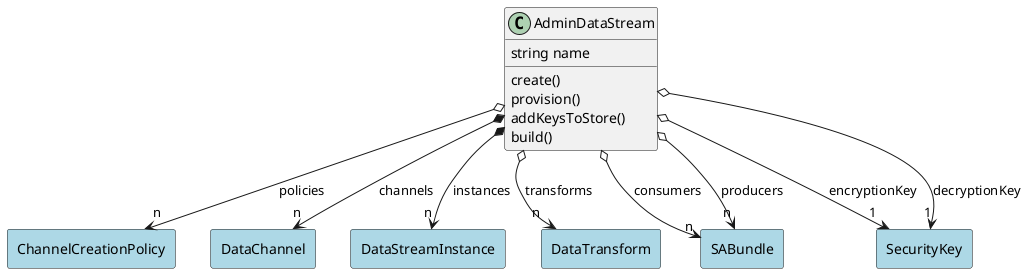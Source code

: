 @startuml

class "AdminDataStream" as Model {
 string name

 create()
 provision()
 addKeysToStore()
 build()
 
}

rectangle "ChannelCreationPolicy" as ChannelCreationPolicy #lightblue {
}

Model o--> "n" ChannelCreationPolicy : policies


rectangle "DataChannel" as DataChannel #lightblue {
}

Model *--> "n" DataChannel : channels


rectangle "DataStreamInstance" as DataStreamInstance #lightblue {
}

Model *--> "n" DataStreamInstance : instances


rectangle "DataTransform" as DataTransform #lightblue {
}

Model o--> "n" DataTransform : transforms


rectangle "SABundle" as SABundle #lightblue {
}

Model o--> "n" SABundle : consumers


rectangle "SABundle" as SABundle #lightblue {
}

Model o--> "n" SABundle : producers


rectangle "SecurityKey" as SecurityKey #lightblue {
}

Model o--> "1" SecurityKey : encryptionKey


rectangle "SecurityKey" as SecurityKey #lightblue {
}

Model o--> "1" SecurityKey : decryptionKey





@enduml
